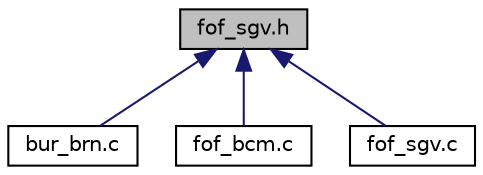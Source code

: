 digraph "fof_sgv.h"
{
  edge [fontname="Helvetica",fontsize="10",labelfontname="Helvetica",labelfontsize="10"];
  node [fontname="Helvetica",fontsize="10",shape=record];
  Node1 [label="fof_sgv.h",height=0.2,width=0.4,color="black", fillcolor="grey75", style="filled", fontcolor="black"];
  Node1 -> Node2 [dir="back",color="midnightblue",fontsize="10",style="solid",fontname="Helvetica"];
  Node2 [label="bur_brn.c",height=0.2,width=0.4,color="black", fillcolor="white", style="filled",URL="$bur__brn_8c.html"];
  Node1 -> Node3 [dir="back",color="midnightblue",fontsize="10",style="solid",fontname="Helvetica"];
  Node3 [label="fof_bcm.c",height=0.2,width=0.4,color="black", fillcolor="white", style="filled",URL="$fof__bcm_8c.html"];
  Node1 -> Node4 [dir="back",color="midnightblue",fontsize="10",style="solid",fontname="Helvetica"];
  Node4 [label="fof_sgv.c",height=0.2,width=0.4,color="black", fillcolor="white", style="filled",URL="$fof__sgv_8c.html"];
}
